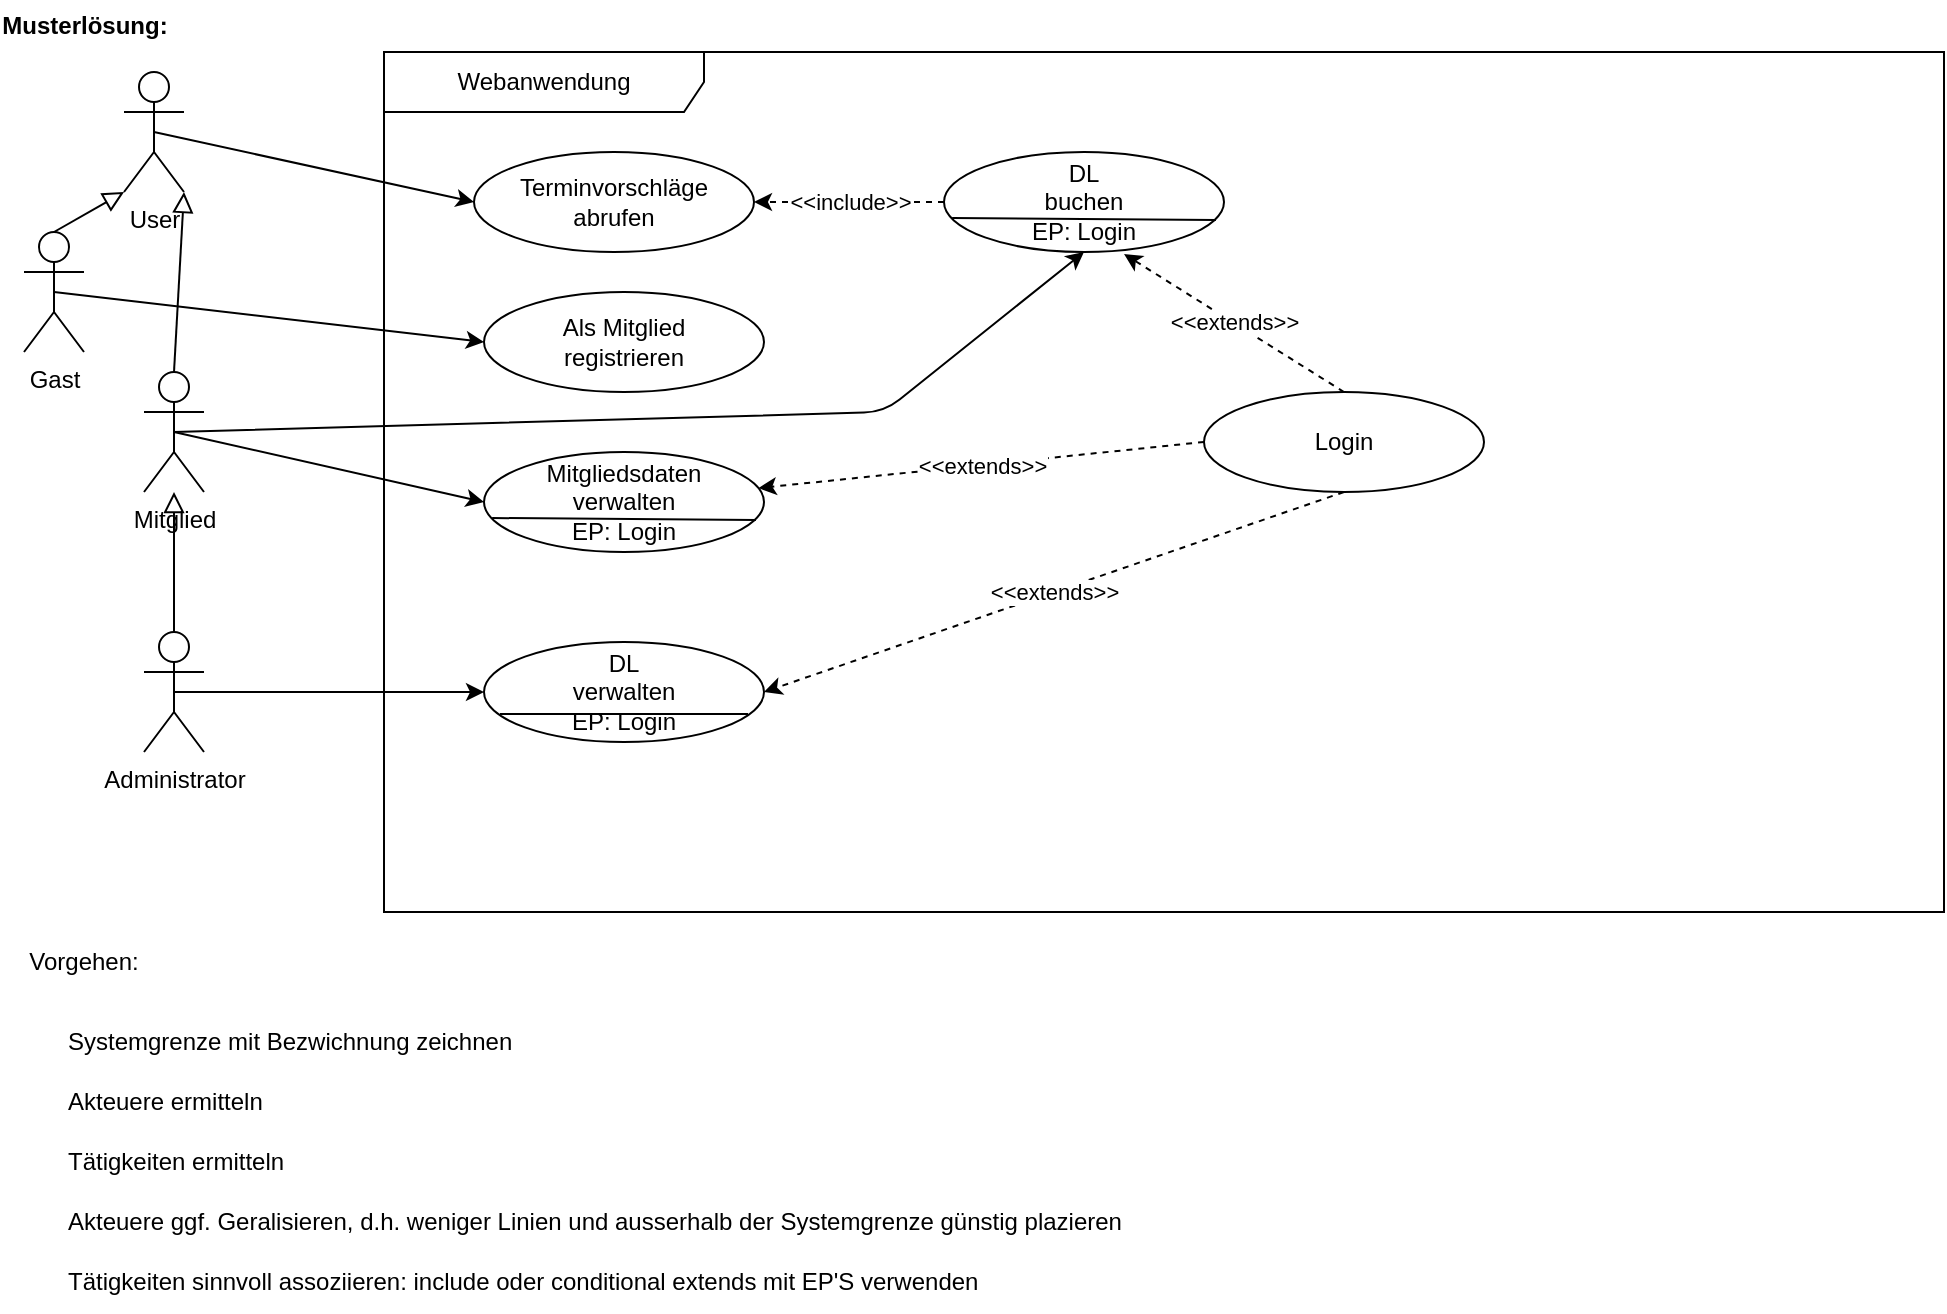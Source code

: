 <mxfile>
    <diagram id="TTSVrVrZLLYCRk8RmaWZ" name="Page-1">
        <mxGraphModel dx="1429" dy="907" grid="1" gridSize="10" guides="1" tooltips="1" connect="1" arrows="1" fold="1" page="1" pageScale="1" pageWidth="850" pageHeight="1100" math="0" shadow="0">
            <root>
                <mxCell id="0"/>
                <mxCell id="1" parent="0"/>
                <mxCell id="2" value="Webanwendung" style="shape=umlFrame;whiteSpace=wrap;html=1;pointerEvents=0;recursiveResize=0;container=1;collapsible=0;width=160;" parent="1" vertex="1">
                    <mxGeometry x="240" y="30" width="780" height="430" as="geometry"/>
                </mxCell>
                <mxCell id="22" value="Login" style="ellipse;html=1;whiteSpace=wrap;" parent="2" vertex="1">
                    <mxGeometry x="410" y="170" width="140" height="50" as="geometry"/>
                </mxCell>
                <mxCell id="51" value="&amp;lt;&amp;lt;include&amp;gt;&amp;gt;" style="edgeStyle=none;html=1;dashed=1;entryX=1;entryY=0.5;entryDx=0;entryDy=0;exitX=0;exitY=0.5;exitDx=0;exitDy=0;" parent="2" source="24" target="23" edge="1">
                    <mxGeometry relative="1" as="geometry"/>
                </mxCell>
                <mxCell id="23" value="Terminvorschläge abrufen" style="ellipse;html=1;whiteSpace=wrap;" parent="2" vertex="1">
                    <mxGeometry x="45" y="50" width="140" height="50" as="geometry"/>
                </mxCell>
                <mxCell id="28" value="DL&lt;div&gt;verwalten&lt;/div&gt;&lt;div&gt;EP: Login&lt;/div&gt;" style="ellipse;html=1;whiteSpace=wrap;" parent="2" vertex="1">
                    <mxGeometry x="50" y="295" width="140" height="50" as="geometry"/>
                </mxCell>
                <mxCell id="30" value="Als Mitglied&lt;div&gt;registrieren&lt;/div&gt;" style="ellipse;html=1;whiteSpace=wrap;" parent="2" vertex="1">
                    <mxGeometry x="50" y="120" width="140" height="50" as="geometry"/>
                </mxCell>
                <mxCell id="24" value="DL&lt;div&gt;buchen&lt;/div&gt;&lt;div&gt;EP: Login&lt;/div&gt;" style="ellipse;html=1;whiteSpace=wrap;" parent="2" vertex="1">
                    <mxGeometry x="280" y="50" width="140" height="50" as="geometry"/>
                </mxCell>
                <mxCell id="52" value="Mitgliedsdaten&lt;div&gt;verwalten&lt;/div&gt;&lt;div&gt;EP: Login&lt;/div&gt;" style="ellipse;html=1;whiteSpace=wrap;" parent="2" vertex="1">
                    <mxGeometry x="50" y="200" width="140" height="50" as="geometry"/>
                </mxCell>
                <mxCell id="53" value="&amp;lt;&amp;lt;extends&amp;gt;&amp;gt;" style="edgeStyle=none;html=1;dashed=1;entryX=0.643;entryY=1.02;entryDx=0;entryDy=0;exitX=0.5;exitY=0;exitDx=0;exitDy=0;entryPerimeter=0;" parent="2" source="22" target="24" edge="1">
                    <mxGeometry relative="1" as="geometry">
                        <mxPoint x="345" y="170" as="sourcePoint"/>
                        <mxPoint x="250" y="170" as="targetPoint"/>
                    </mxGeometry>
                </mxCell>
                <mxCell id="54" value="&amp;lt;&amp;lt;extends&amp;gt;&amp;gt;" style="edgeStyle=none;html=1;dashed=1;exitX=0;exitY=0.5;exitDx=0;exitDy=0;" parent="2" source="22" target="52" edge="1">
                    <mxGeometry relative="1" as="geometry">
                        <mxPoint x="490" y="180" as="sourcePoint"/>
                        <mxPoint x="380" y="111" as="targetPoint"/>
                    </mxGeometry>
                </mxCell>
                <mxCell id="55" value="&amp;lt;&amp;lt;extends&amp;gt;&amp;gt;" style="edgeStyle=none;html=1;dashed=1;exitX=0.5;exitY=1;exitDx=0;exitDy=0;entryX=1;entryY=0.5;entryDx=0;entryDy=0;" parent="2" source="22" target="28" edge="1">
                    <mxGeometry relative="1" as="geometry">
                        <mxPoint x="420" y="205" as="sourcePoint"/>
                        <mxPoint x="197" y="228" as="targetPoint"/>
                    </mxGeometry>
                </mxCell>
                <mxCell id="58" value="" style="endArrow=none;html=1;exitX=0.029;exitY=0.66;exitDx=0;exitDy=0;entryX=0.971;entryY=0.68;entryDx=0;entryDy=0;exitPerimeter=0;entryPerimeter=0;" parent="2" source="52" target="52" edge="1">
                    <mxGeometry width="50" height="50" relative="1" as="geometry">
                        <mxPoint x="260" y="260" as="sourcePoint"/>
                        <mxPoint x="310" y="210" as="targetPoint"/>
                    </mxGeometry>
                </mxCell>
                <mxCell id="59" value="" style="endArrow=none;html=1;exitX=0.057;exitY=0.72;exitDx=0;exitDy=0;exitPerimeter=0;entryX=0.943;entryY=0.72;entryDx=0;entryDy=0;entryPerimeter=0;" parent="2" source="28" target="28" edge="1">
                    <mxGeometry width="50" height="50" relative="1" as="geometry">
                        <mxPoint x="260" y="260" as="sourcePoint"/>
                        <mxPoint x="310" y="210" as="targetPoint"/>
                    </mxGeometry>
                </mxCell>
                <mxCell id="60" value="" style="endArrow=none;html=1;exitX=0.029;exitY=0.66;exitDx=0;exitDy=0;exitPerimeter=0;entryX=0.971;entryY=0.68;entryDx=0;entryDy=0;entryPerimeter=0;" parent="2" source="24" target="24" edge="1">
                    <mxGeometry width="50" height="50" relative="1" as="geometry">
                        <mxPoint x="260" y="260" as="sourcePoint"/>
                        <mxPoint x="310" y="210" as="targetPoint"/>
                    </mxGeometry>
                </mxCell>
                <mxCell id="44" style="edgeStyle=none;html=1;exitX=0.5;exitY=0.5;exitDx=0;exitDy=0;exitPerimeter=0;entryX=0;entryY=0.5;entryDx=0;entryDy=0;" parent="1" source="3" target="23" edge="1">
                    <mxGeometry relative="1" as="geometry"/>
                </mxCell>
                <mxCell id="3" value="User" style="shape=umlActor;verticalLabelPosition=bottom;verticalAlign=top;html=1;" parent="1" vertex="1">
                    <mxGeometry x="110" y="40" width="30" height="60" as="geometry"/>
                </mxCell>
                <mxCell id="56" style="edgeStyle=none;html=1;exitX=0.5;exitY=0.5;exitDx=0;exitDy=0;exitPerimeter=0;entryX=0.5;entryY=1;entryDx=0;entryDy=0;" parent="1" source="4" target="24" edge="1">
                    <mxGeometry relative="1" as="geometry">
                        <Array as="points">
                            <mxPoint x="490" y="210"/>
                        </Array>
                    </mxGeometry>
                </mxCell>
                <mxCell id="57" style="edgeStyle=none;html=1;exitX=0.5;exitY=0.5;exitDx=0;exitDy=0;exitPerimeter=0;entryX=0;entryY=0.5;entryDx=0;entryDy=0;" parent="1" source="4" target="52" edge="1">
                    <mxGeometry relative="1" as="geometry"/>
                </mxCell>
                <mxCell id="4" value="Mitglied" style="shape=umlActor;verticalLabelPosition=bottom;verticalAlign=top;html=1;" parent="1" vertex="1">
                    <mxGeometry x="120" y="190" width="30" height="60" as="geometry"/>
                </mxCell>
                <mxCell id="46" style="edgeStyle=none;html=1;exitX=0.5;exitY=0.5;exitDx=0;exitDy=0;exitPerimeter=0;entryX=0;entryY=0.5;entryDx=0;entryDy=0;" parent="1" source="5" target="30" edge="1">
                    <mxGeometry relative="1" as="geometry"/>
                </mxCell>
                <mxCell id="5" value="Gast" style="shape=umlActor;verticalLabelPosition=bottom;verticalAlign=top;html=1;" parent="1" vertex="1">
                    <mxGeometry x="60" y="120" width="30" height="60" as="geometry"/>
                </mxCell>
                <mxCell id="50" style="edgeStyle=none;html=1;exitX=0.5;exitY=0.5;exitDx=0;exitDy=0;exitPerimeter=0;entryX=0;entryY=0.5;entryDx=0;entryDy=0;" parent="1" source="8" target="28" edge="1">
                    <mxGeometry relative="1" as="geometry"/>
                </mxCell>
                <mxCell id="8" value="Administrator" style="shape=umlActor;verticalLabelPosition=bottom;verticalAlign=top;html=1;" parent="1" vertex="1">
                    <mxGeometry x="120" y="320" width="30" height="60" as="geometry"/>
                </mxCell>
                <mxCell id="16" value="" style="endArrow=block;html=1;rounded=0;align=center;verticalAlign=bottom;endFill=0;labelBackgroundColor=none;endSize=8;exitX=0.5;exitY=0;exitDx=0;exitDy=0;exitPerimeter=0;entryX=0;entryY=1;entryDx=0;entryDy=0;entryPerimeter=0;" parent="1" source="5" target="3" edge="1">
                    <mxGeometry relative="1" as="geometry">
                        <mxPoint x="240" y="360" as="sourcePoint"/>
                        <mxPoint x="400" y="360" as="targetPoint"/>
                    </mxGeometry>
                </mxCell>
                <mxCell id="17" value="" style="resizable=0;html=1;align=center;verticalAlign=top;labelBackgroundColor=none;" parent="16" connectable="0" vertex="1">
                    <mxGeometry relative="1" as="geometry"/>
                </mxCell>
                <mxCell id="20" value="" style="endArrow=block;html=1;rounded=0;align=center;verticalAlign=bottom;endFill=0;labelBackgroundColor=none;endSize=8;exitX=0.5;exitY=0;exitDx=0;exitDy=0;exitPerimeter=0;" parent="1" source="8" target="4" edge="1">
                    <mxGeometry relative="1" as="geometry">
                        <mxPoint x="260" y="380" as="sourcePoint"/>
                        <mxPoint x="420" y="380" as="targetPoint"/>
                    </mxGeometry>
                </mxCell>
                <mxCell id="21" value="" style="resizable=0;html=1;align=center;verticalAlign=top;labelBackgroundColor=none;" parent="20" connectable="0" vertex="1">
                    <mxGeometry relative="1" as="geometry"/>
                </mxCell>
                <mxCell id="40" value="Musterlösung:" style="text;align=center;fontStyle=1;verticalAlign=middle;spacingLeft=3;spacingRight=3;strokeColor=none;rotatable=0;points=[[0,0.5],[1,0.5]];portConstraint=eastwest;html=1;" parent="1" vertex="1">
                    <mxGeometry x="50" y="4" width="80" height="26" as="geometry"/>
                </mxCell>
                <mxCell id="42" value="" style="endArrow=block;html=1;rounded=0;align=center;verticalAlign=bottom;endFill=0;labelBackgroundColor=none;endSize=8;exitX=0.5;exitY=0;exitDx=0;exitDy=0;exitPerimeter=0;entryX=1;entryY=1;entryDx=0;entryDy=0;entryPerimeter=0;" parent="1" source="4" target="3" edge="1">
                    <mxGeometry relative="1" as="geometry">
                        <mxPoint x="185" y="330" as="sourcePoint"/>
                        <mxPoint x="140" y="263" as="targetPoint"/>
                    </mxGeometry>
                </mxCell>
                <mxCell id="43" value="" style="resizable=0;html=1;align=center;verticalAlign=top;labelBackgroundColor=none;" parent="42" connectable="0" vertex="1">
                    <mxGeometry relative="1" as="geometry"/>
                </mxCell>
                <mxCell id="47" value="Vorgehen:" style="text;html=1;align=center;verticalAlign=middle;whiteSpace=wrap;rounded=0;" parent="1" vertex="1">
                    <mxGeometry x="60" y="470" width="60" height="30" as="geometry"/>
                </mxCell>
                <mxCell id="48" value="Akteuere ermitteln" style="text;html=1;align=left;verticalAlign=middle;whiteSpace=wrap;rounded=0;" parent="1" vertex="1">
                    <mxGeometry x="80" y="540" width="140" height="30" as="geometry"/>
                </mxCell>
                <mxCell id="49" value="Tätigkeiten ermitteln" style="text;html=1;align=left;verticalAlign=middle;whiteSpace=wrap;rounded=0;" parent="1" vertex="1">
                    <mxGeometry x="80" y="570" width="140" height="30" as="geometry"/>
                </mxCell>
                <mxCell id="61" value="Akteuere ggf. Geralisieren, d.h. weniger Linien und ausserhalb der Systemgrenze günstig plazieren" style="text;html=1;align=left;verticalAlign=middle;whiteSpace=wrap;rounded=0;" vertex="1" parent="1">
                    <mxGeometry x="80" y="600" width="550" height="30" as="geometry"/>
                </mxCell>
                <mxCell id="62" value="Tätigkeiten sinnvoll assoziieren: include oder conditional extends mit EP&#39;S verwenden" style="text;html=1;align=left;verticalAlign=middle;whiteSpace=wrap;rounded=0;" vertex="1" parent="1">
                    <mxGeometry x="80" y="630" width="480" height="30" as="geometry"/>
                </mxCell>
                <mxCell id="63" value="Systemgrenze mit Bezwichnung zeichnen" style="text;html=1;align=left;verticalAlign=middle;whiteSpace=wrap;rounded=0;" vertex="1" parent="1">
                    <mxGeometry x="80" y="510" width="260" height="30" as="geometry"/>
                </mxCell>
            </root>
        </mxGraphModel>
    </diagram>
</mxfile>